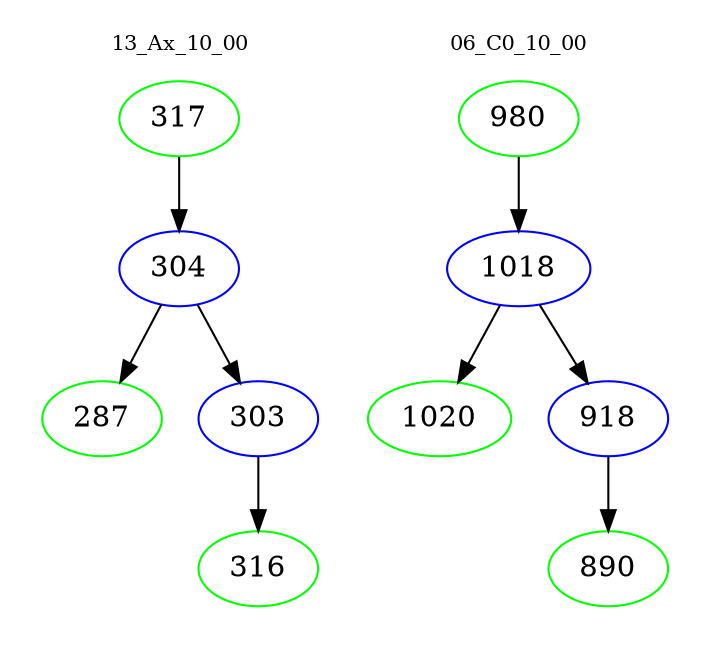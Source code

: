 digraph{
subgraph cluster_0 {
color = white
label = "13_Ax_10_00";
fontsize=10;
T0_317 [label="317", color="green"]
T0_317 -> T0_304 [color="black"]
T0_304 [label="304", color="blue"]
T0_304 -> T0_287 [color="black"]
T0_287 [label="287", color="green"]
T0_304 -> T0_303 [color="black"]
T0_303 [label="303", color="blue"]
T0_303 -> T0_316 [color="black"]
T0_316 [label="316", color="green"]
}
subgraph cluster_1 {
color = white
label = "06_C0_10_00";
fontsize=10;
T1_980 [label="980", color="green"]
T1_980 -> T1_1018 [color="black"]
T1_1018 [label="1018", color="blue"]
T1_1018 -> T1_1020 [color="black"]
T1_1020 [label="1020", color="green"]
T1_1018 -> T1_918 [color="black"]
T1_918 [label="918", color="blue"]
T1_918 -> T1_890 [color="black"]
T1_890 [label="890", color="green"]
}
}
